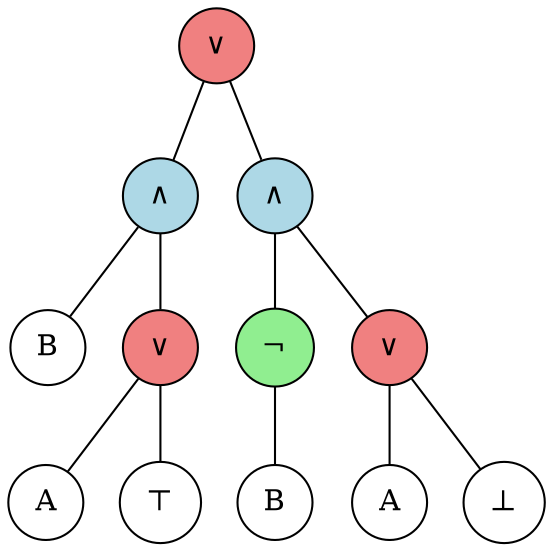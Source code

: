graph {
	node [shape=circle]
	1 [label="∨" fillcolor=lightcoral style=filled]
	2 [label="∧" fillcolor=lightblue style=filled]
	1 -- 2
	3 [label=B]
	2 -- 3
	4 [label="∨" fillcolor=lightcoral style=filled]
	2 -- 4
	5 [label=A]
	4 -- 5
	6 [label="⊤"]
	4 -- 6
	7 [label="∧" fillcolor=lightblue style=filled]
	1 -- 7
	8 [label="¬" fillcolor=lightgreen style=filled]
	7 -- 8
	9 [label=B]
	8 -- 9
	10 [label="∨" fillcolor=lightcoral style=filled]
	7 -- 10
	11 [label=A]
	10 -- 11
	12 [label="⊥"]
	10 -- 12
}
